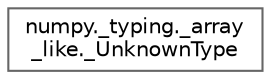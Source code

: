 digraph "Graphical Class Hierarchy"
{
 // LATEX_PDF_SIZE
  bgcolor="transparent";
  edge [fontname=Helvetica,fontsize=10,labelfontname=Helvetica,labelfontsize=10];
  node [fontname=Helvetica,fontsize=10,shape=box,height=0.2,width=0.4];
  rankdir="LR";
  Node0 [id="Node000000",label="numpy._typing._array\l_like._UnknownType",height=0.2,width=0.4,color="grey40", fillcolor="white", style="filled",URL="$d8/d44/classnumpy_1_1__typing_1_1__array__like_1_1__UnknownType.html",tooltip=" "];
}
